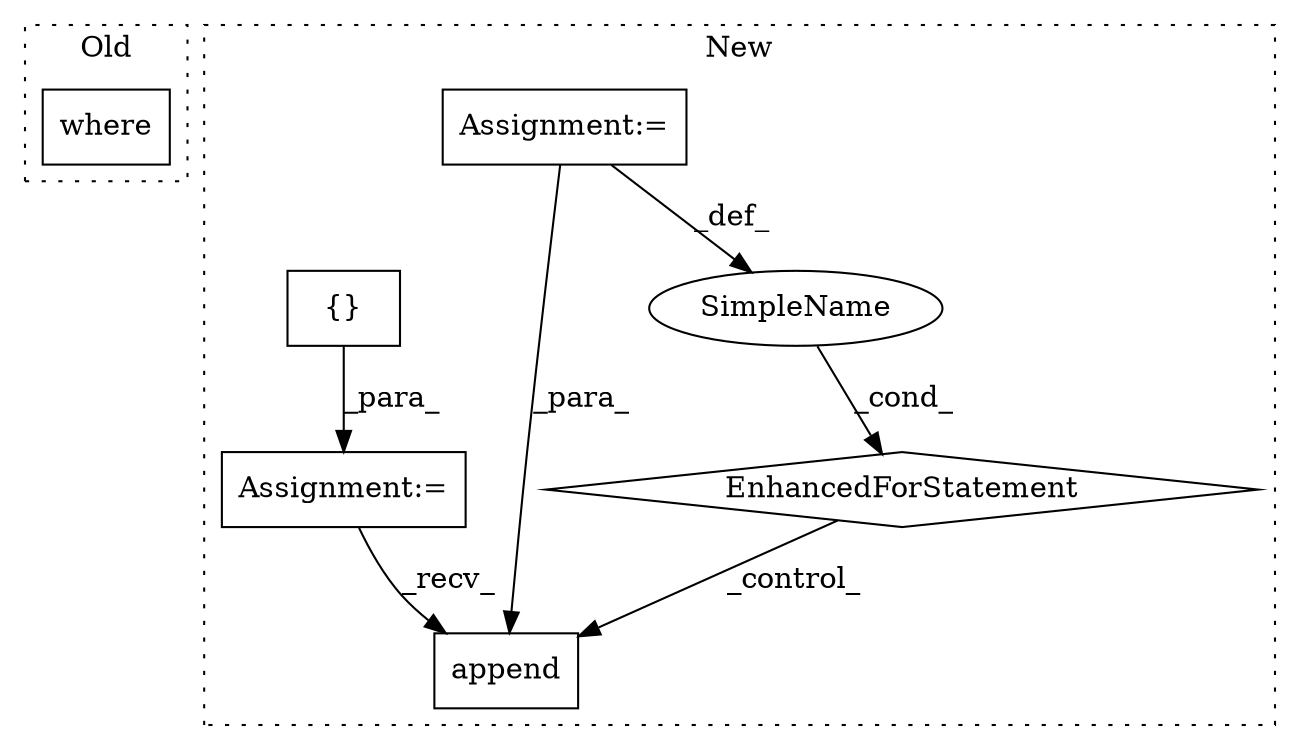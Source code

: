 digraph G {
subgraph cluster0 {
1 [label="where" a="32" s="5139,5169" l="6,1" shape="box"];
label = "Old";
style="dotted";
}
subgraph cluster1 {
2 [label="append" a="32" s="5082,5090" l="7,1" shape="box"];
3 [label="Assignment:=" a="7" s="4874,4993" l="63,2" shape="box"];
4 [label="Assignment:=" a="7" s="4856" l="1" shape="box"];
5 [label="EnhancedForStatement" a="70" s="4874,4993" l="63,2" shape="diamond"];
6 [label="{}" a="4" s="4866" l="2" shape="box"];
7 [label="SimpleName" a="42" s="4941" l="17" shape="ellipse"];
label = "New";
style="dotted";
}
3 -> 2 [label="_para_"];
3 -> 7 [label="_def_"];
4 -> 2 [label="_recv_"];
5 -> 2 [label="_control_"];
6 -> 4 [label="_para_"];
7 -> 5 [label="_cond_"];
}